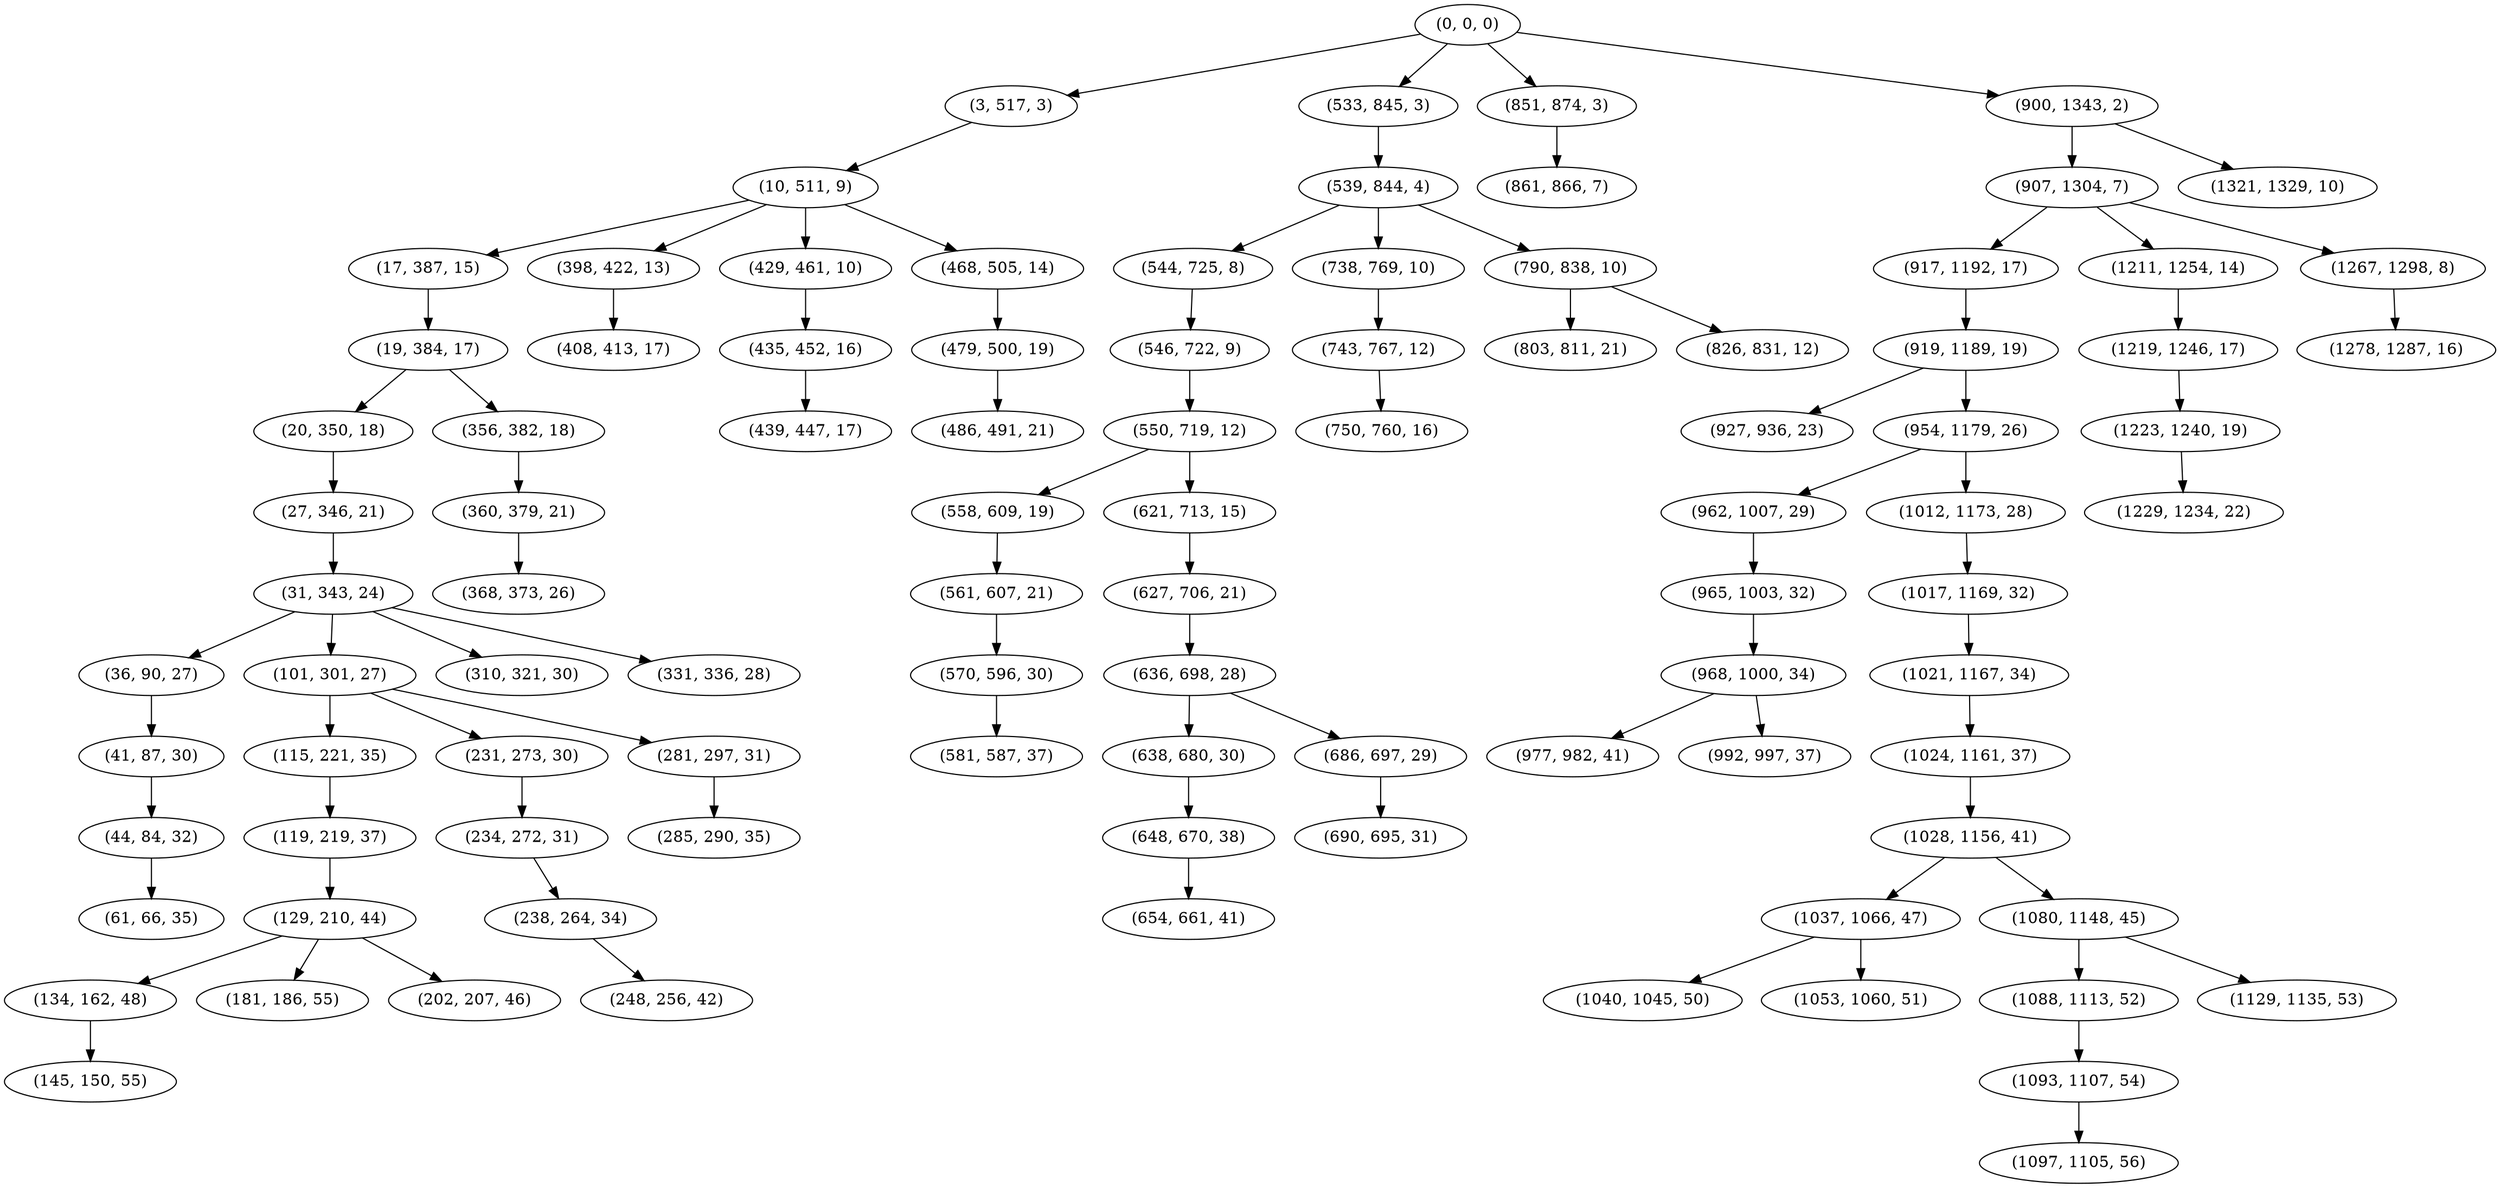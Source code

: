 digraph tree {
    "(0, 0, 0)";
    "(3, 517, 3)";
    "(10, 511, 9)";
    "(17, 387, 15)";
    "(19, 384, 17)";
    "(20, 350, 18)";
    "(27, 346, 21)";
    "(31, 343, 24)";
    "(36, 90, 27)";
    "(41, 87, 30)";
    "(44, 84, 32)";
    "(61, 66, 35)";
    "(101, 301, 27)";
    "(115, 221, 35)";
    "(119, 219, 37)";
    "(129, 210, 44)";
    "(134, 162, 48)";
    "(145, 150, 55)";
    "(181, 186, 55)";
    "(202, 207, 46)";
    "(231, 273, 30)";
    "(234, 272, 31)";
    "(238, 264, 34)";
    "(248, 256, 42)";
    "(281, 297, 31)";
    "(285, 290, 35)";
    "(310, 321, 30)";
    "(331, 336, 28)";
    "(356, 382, 18)";
    "(360, 379, 21)";
    "(368, 373, 26)";
    "(398, 422, 13)";
    "(408, 413, 17)";
    "(429, 461, 10)";
    "(435, 452, 16)";
    "(439, 447, 17)";
    "(468, 505, 14)";
    "(479, 500, 19)";
    "(486, 491, 21)";
    "(533, 845, 3)";
    "(539, 844, 4)";
    "(544, 725, 8)";
    "(546, 722, 9)";
    "(550, 719, 12)";
    "(558, 609, 19)";
    "(561, 607, 21)";
    "(570, 596, 30)";
    "(581, 587, 37)";
    "(621, 713, 15)";
    "(627, 706, 21)";
    "(636, 698, 28)";
    "(638, 680, 30)";
    "(648, 670, 38)";
    "(654, 661, 41)";
    "(686, 697, 29)";
    "(690, 695, 31)";
    "(738, 769, 10)";
    "(743, 767, 12)";
    "(750, 760, 16)";
    "(790, 838, 10)";
    "(803, 811, 21)";
    "(826, 831, 12)";
    "(851, 874, 3)";
    "(861, 866, 7)";
    "(900, 1343, 2)";
    "(907, 1304, 7)";
    "(917, 1192, 17)";
    "(919, 1189, 19)";
    "(927, 936, 23)";
    "(954, 1179, 26)";
    "(962, 1007, 29)";
    "(965, 1003, 32)";
    "(968, 1000, 34)";
    "(977, 982, 41)";
    "(992, 997, 37)";
    "(1012, 1173, 28)";
    "(1017, 1169, 32)";
    "(1021, 1167, 34)";
    "(1024, 1161, 37)";
    "(1028, 1156, 41)";
    "(1037, 1066, 47)";
    "(1040, 1045, 50)";
    "(1053, 1060, 51)";
    "(1080, 1148, 45)";
    "(1088, 1113, 52)";
    "(1093, 1107, 54)";
    "(1097, 1105, 56)";
    "(1129, 1135, 53)";
    "(1211, 1254, 14)";
    "(1219, 1246, 17)";
    "(1223, 1240, 19)";
    "(1229, 1234, 22)";
    "(1267, 1298, 8)";
    "(1278, 1287, 16)";
    "(1321, 1329, 10)";
    "(0, 0, 0)" -> "(3, 517, 3)";
    "(0, 0, 0)" -> "(533, 845, 3)";
    "(0, 0, 0)" -> "(851, 874, 3)";
    "(0, 0, 0)" -> "(900, 1343, 2)";
    "(3, 517, 3)" -> "(10, 511, 9)";
    "(10, 511, 9)" -> "(17, 387, 15)";
    "(10, 511, 9)" -> "(398, 422, 13)";
    "(10, 511, 9)" -> "(429, 461, 10)";
    "(10, 511, 9)" -> "(468, 505, 14)";
    "(17, 387, 15)" -> "(19, 384, 17)";
    "(19, 384, 17)" -> "(20, 350, 18)";
    "(19, 384, 17)" -> "(356, 382, 18)";
    "(20, 350, 18)" -> "(27, 346, 21)";
    "(27, 346, 21)" -> "(31, 343, 24)";
    "(31, 343, 24)" -> "(36, 90, 27)";
    "(31, 343, 24)" -> "(101, 301, 27)";
    "(31, 343, 24)" -> "(310, 321, 30)";
    "(31, 343, 24)" -> "(331, 336, 28)";
    "(36, 90, 27)" -> "(41, 87, 30)";
    "(41, 87, 30)" -> "(44, 84, 32)";
    "(44, 84, 32)" -> "(61, 66, 35)";
    "(101, 301, 27)" -> "(115, 221, 35)";
    "(101, 301, 27)" -> "(231, 273, 30)";
    "(101, 301, 27)" -> "(281, 297, 31)";
    "(115, 221, 35)" -> "(119, 219, 37)";
    "(119, 219, 37)" -> "(129, 210, 44)";
    "(129, 210, 44)" -> "(134, 162, 48)";
    "(129, 210, 44)" -> "(181, 186, 55)";
    "(129, 210, 44)" -> "(202, 207, 46)";
    "(134, 162, 48)" -> "(145, 150, 55)";
    "(231, 273, 30)" -> "(234, 272, 31)";
    "(234, 272, 31)" -> "(238, 264, 34)";
    "(238, 264, 34)" -> "(248, 256, 42)";
    "(281, 297, 31)" -> "(285, 290, 35)";
    "(356, 382, 18)" -> "(360, 379, 21)";
    "(360, 379, 21)" -> "(368, 373, 26)";
    "(398, 422, 13)" -> "(408, 413, 17)";
    "(429, 461, 10)" -> "(435, 452, 16)";
    "(435, 452, 16)" -> "(439, 447, 17)";
    "(468, 505, 14)" -> "(479, 500, 19)";
    "(479, 500, 19)" -> "(486, 491, 21)";
    "(533, 845, 3)" -> "(539, 844, 4)";
    "(539, 844, 4)" -> "(544, 725, 8)";
    "(539, 844, 4)" -> "(738, 769, 10)";
    "(539, 844, 4)" -> "(790, 838, 10)";
    "(544, 725, 8)" -> "(546, 722, 9)";
    "(546, 722, 9)" -> "(550, 719, 12)";
    "(550, 719, 12)" -> "(558, 609, 19)";
    "(550, 719, 12)" -> "(621, 713, 15)";
    "(558, 609, 19)" -> "(561, 607, 21)";
    "(561, 607, 21)" -> "(570, 596, 30)";
    "(570, 596, 30)" -> "(581, 587, 37)";
    "(621, 713, 15)" -> "(627, 706, 21)";
    "(627, 706, 21)" -> "(636, 698, 28)";
    "(636, 698, 28)" -> "(638, 680, 30)";
    "(636, 698, 28)" -> "(686, 697, 29)";
    "(638, 680, 30)" -> "(648, 670, 38)";
    "(648, 670, 38)" -> "(654, 661, 41)";
    "(686, 697, 29)" -> "(690, 695, 31)";
    "(738, 769, 10)" -> "(743, 767, 12)";
    "(743, 767, 12)" -> "(750, 760, 16)";
    "(790, 838, 10)" -> "(803, 811, 21)";
    "(790, 838, 10)" -> "(826, 831, 12)";
    "(851, 874, 3)" -> "(861, 866, 7)";
    "(900, 1343, 2)" -> "(907, 1304, 7)";
    "(900, 1343, 2)" -> "(1321, 1329, 10)";
    "(907, 1304, 7)" -> "(917, 1192, 17)";
    "(907, 1304, 7)" -> "(1211, 1254, 14)";
    "(907, 1304, 7)" -> "(1267, 1298, 8)";
    "(917, 1192, 17)" -> "(919, 1189, 19)";
    "(919, 1189, 19)" -> "(927, 936, 23)";
    "(919, 1189, 19)" -> "(954, 1179, 26)";
    "(954, 1179, 26)" -> "(962, 1007, 29)";
    "(954, 1179, 26)" -> "(1012, 1173, 28)";
    "(962, 1007, 29)" -> "(965, 1003, 32)";
    "(965, 1003, 32)" -> "(968, 1000, 34)";
    "(968, 1000, 34)" -> "(977, 982, 41)";
    "(968, 1000, 34)" -> "(992, 997, 37)";
    "(1012, 1173, 28)" -> "(1017, 1169, 32)";
    "(1017, 1169, 32)" -> "(1021, 1167, 34)";
    "(1021, 1167, 34)" -> "(1024, 1161, 37)";
    "(1024, 1161, 37)" -> "(1028, 1156, 41)";
    "(1028, 1156, 41)" -> "(1037, 1066, 47)";
    "(1028, 1156, 41)" -> "(1080, 1148, 45)";
    "(1037, 1066, 47)" -> "(1040, 1045, 50)";
    "(1037, 1066, 47)" -> "(1053, 1060, 51)";
    "(1080, 1148, 45)" -> "(1088, 1113, 52)";
    "(1080, 1148, 45)" -> "(1129, 1135, 53)";
    "(1088, 1113, 52)" -> "(1093, 1107, 54)";
    "(1093, 1107, 54)" -> "(1097, 1105, 56)";
    "(1211, 1254, 14)" -> "(1219, 1246, 17)";
    "(1219, 1246, 17)" -> "(1223, 1240, 19)";
    "(1223, 1240, 19)" -> "(1229, 1234, 22)";
    "(1267, 1298, 8)" -> "(1278, 1287, 16)";
}
